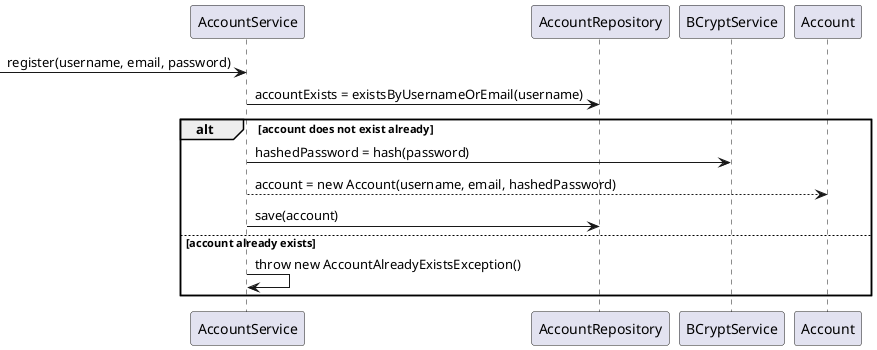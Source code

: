 @startuml register
-> AccountService: register(username, email, password)
AccountService -> AccountRepository: accountExists = existsByUsernameOrEmail(username)
alt account does not exist already
    AccountService -> BCryptService: hashedPassword = hash(password)
    AccountService --> Account: account = new Account(username, email, hashedPassword)
    AccountService -> AccountRepository: save(account)
else account already exists
    AccountService -> AccountService: throw new AccountAlreadyExistsException()
end